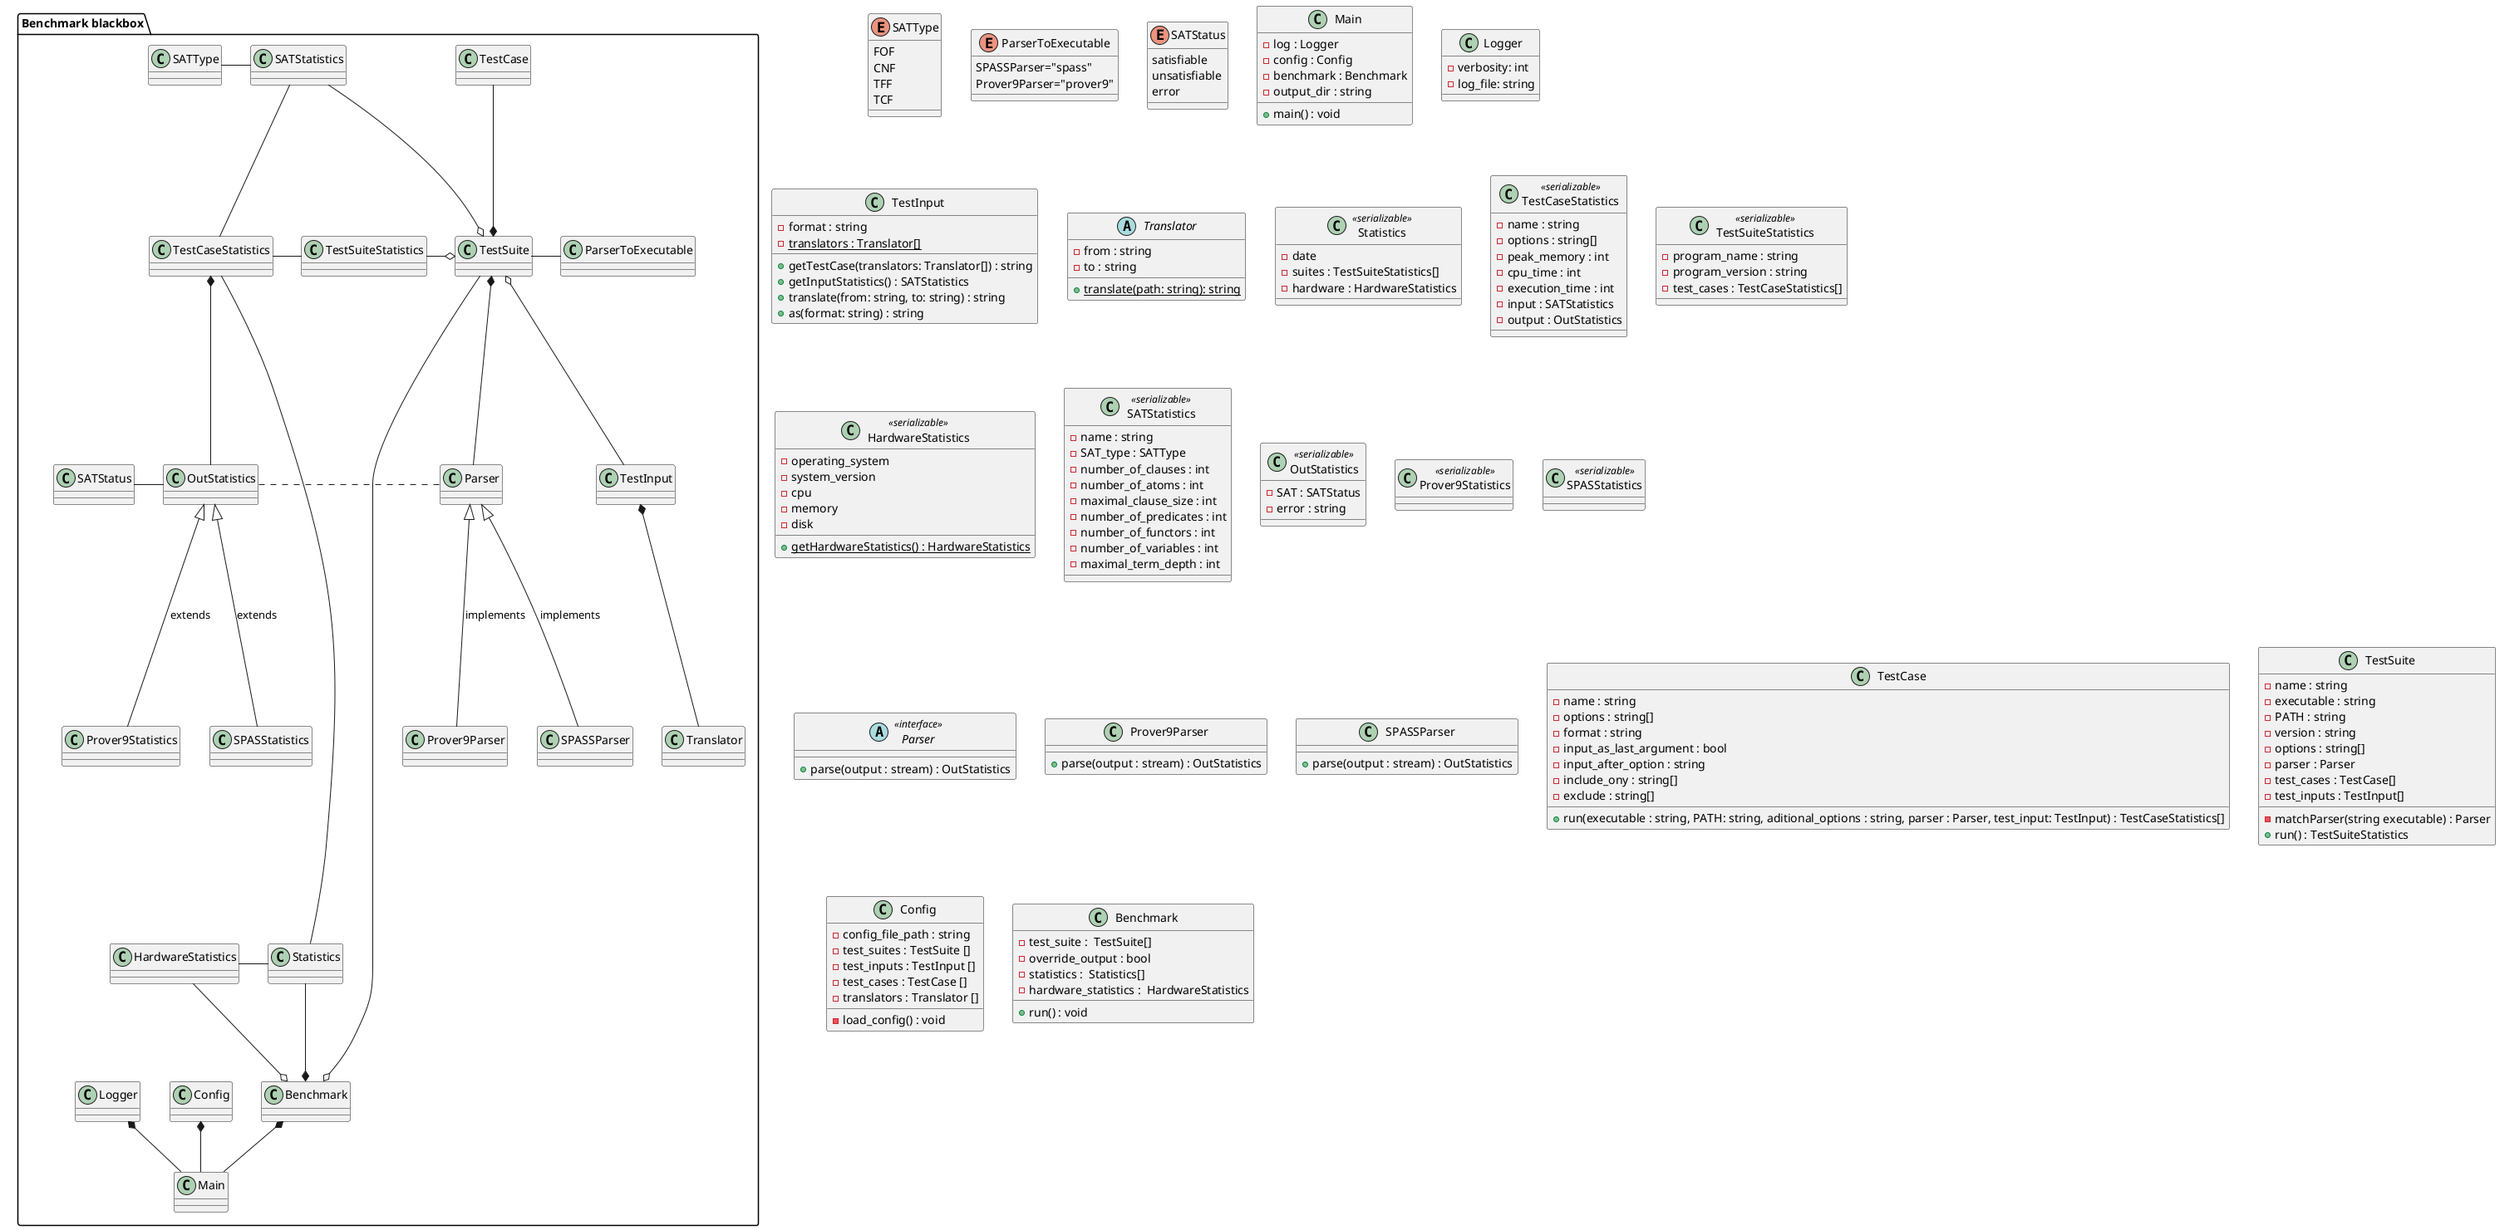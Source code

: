 @startuml

package "Benchmark blackbox" {
TestCase --* TestSuite
TestSuite o-- TestInput
TestInput *-- Translator
TestSuite *-- Parser
TestSuite --o Benchmark
Parser <|-- Prover9Parser : implements
Parser <|-- SPASSParser : implements
SATType - SATStatistics
TestSuite - ParserToExecutable

Statistics --* Benchmark
HardwareStatistics --o Benchmark
SATStatistics -- TestCaseStatistics
SATStatistics -o TestSuite
TestCaseStatistics -- Statistics
HardwareStatistics - Statistics

Config *-- Main
Logger *-- Main
Benchmark *-- Main

OutStatistics . Parser
OutStatistics <|-- Prover9Statistics : extends
OutStatistics <|-- SPASStatistics : extends
SATStatus - OutStatistics
TestCaseStatistics *-- OutStatistics

TestCaseStatistics - TestSuiteStatistics
TestSuiteStatistics -o TestSuite


' for formating
OutStatistics -[hidden]- HardwareStatistics
SPASStatistics -[hidden]- HardwareStatistics
}

enum SATType {
  FOF
  CNF
  TFF
  TCF
}

enum ParserToExecutable {
  SPASSParser="spass"
  Prover9Parser="prover9"
}

enum SATStatus {
  satisfiable
  unsatisfiable
  error
}


class Main {
  - log : Logger
  - config : Config
  - benchmark : Benchmark
  - output_dir : string
  + main() : void
}

class Logger {
  - verbosity: int
  - log_file: string
}

class TestInput {
  - format : string
  - {static} translators : Translator[]
  + getTestCase(translators: Translator[]) : string
  + getInputStatistics() : SATStatistics
  + translate(from: string, to: string) : string
  + as(format: string) : string
}

abstract class Translator {
  - from : string
  - to : string
  + {static} translate(path: string): string
}

class Statistics <<serializable>> {
  - date
  - suites : TestSuiteStatistics[]
  - hardware : HardwareStatistics
}

class TestCaseStatistics <<serializable>> {
  - name : string
  - options : string[]
  - peak_memory : int
  - cpu_time : int
  - execution_time : int
  - input : SATStatistics
  - output : OutStatistics
}

class TestSuiteStatistics <<serializable>> {
  - program_name : string
  - program_version : string
  - test_cases : TestCaseStatistics[]
}

class HardwareStatistics <<serializable>> {
  - operating_system
  - system_version
  - cpu
  - memory
  - disk
  + {static} getHardwareStatistics() : HardwareStatistics
}

class SATStatistics <<serializable>> {
  - name : string
  - SAT_type : SATType
  - number_of_clauses : int
  - number_of_atoms : int
  - maximal_clause_size : int
  - number_of_predicates : int
  - number_of_functors : int
  - number_of_variables : int
  - maximal_term_depth : int
}

class OutStatistics <<serializable>> {
  - SAT : SATStatus
  - error : string
}

class Prover9Statistics <<serializable>> {
}

class SPASStatistics <<serializable>> {
}

abstract class Parser <<interface>> {
  + parse(output : stream) : OutStatistics
}

class Prover9Parser {
  + parse(output : stream) : OutStatistics
}

class SPASSParser {
  + parse(output : stream) : OutStatistics
}

class TestCase {
  - name : string
  - options : string[]
  - format : string
  - input_as_last_argument : bool
  - input_after_option : string
  - include_ony : string[]
  - exclude : string[]

  + run(executable : string, PATH: string, aditional_options : string, parser : Parser, test_input: TestInput) : TestCaseStatistics[]
}

class TestSuite {
  - name : string
  - executable : string
  - PATH : string
  - version : string
  - options : string[]
  - parser : Parser
  - test_cases : TestCase[]
  - test_inputs : TestInput[]

  - matchParser(string executable) : Parser
  + run() : TestSuiteStatistics
}

class Config {
  - config_file_path : string
  - test_suites : TestSuite []
  - test_inputs : TestInput []
  - test_cases : TestCase []
  - translators : Translator []

  - load_config() : void
}

class Benchmark {
  - test_suite :  TestSuite[]
  - override_output : bool
  - statistics :  Statistics[]
  - hardware_statistics :  HardwareStatistics
  + run() : void
}

@enduml

